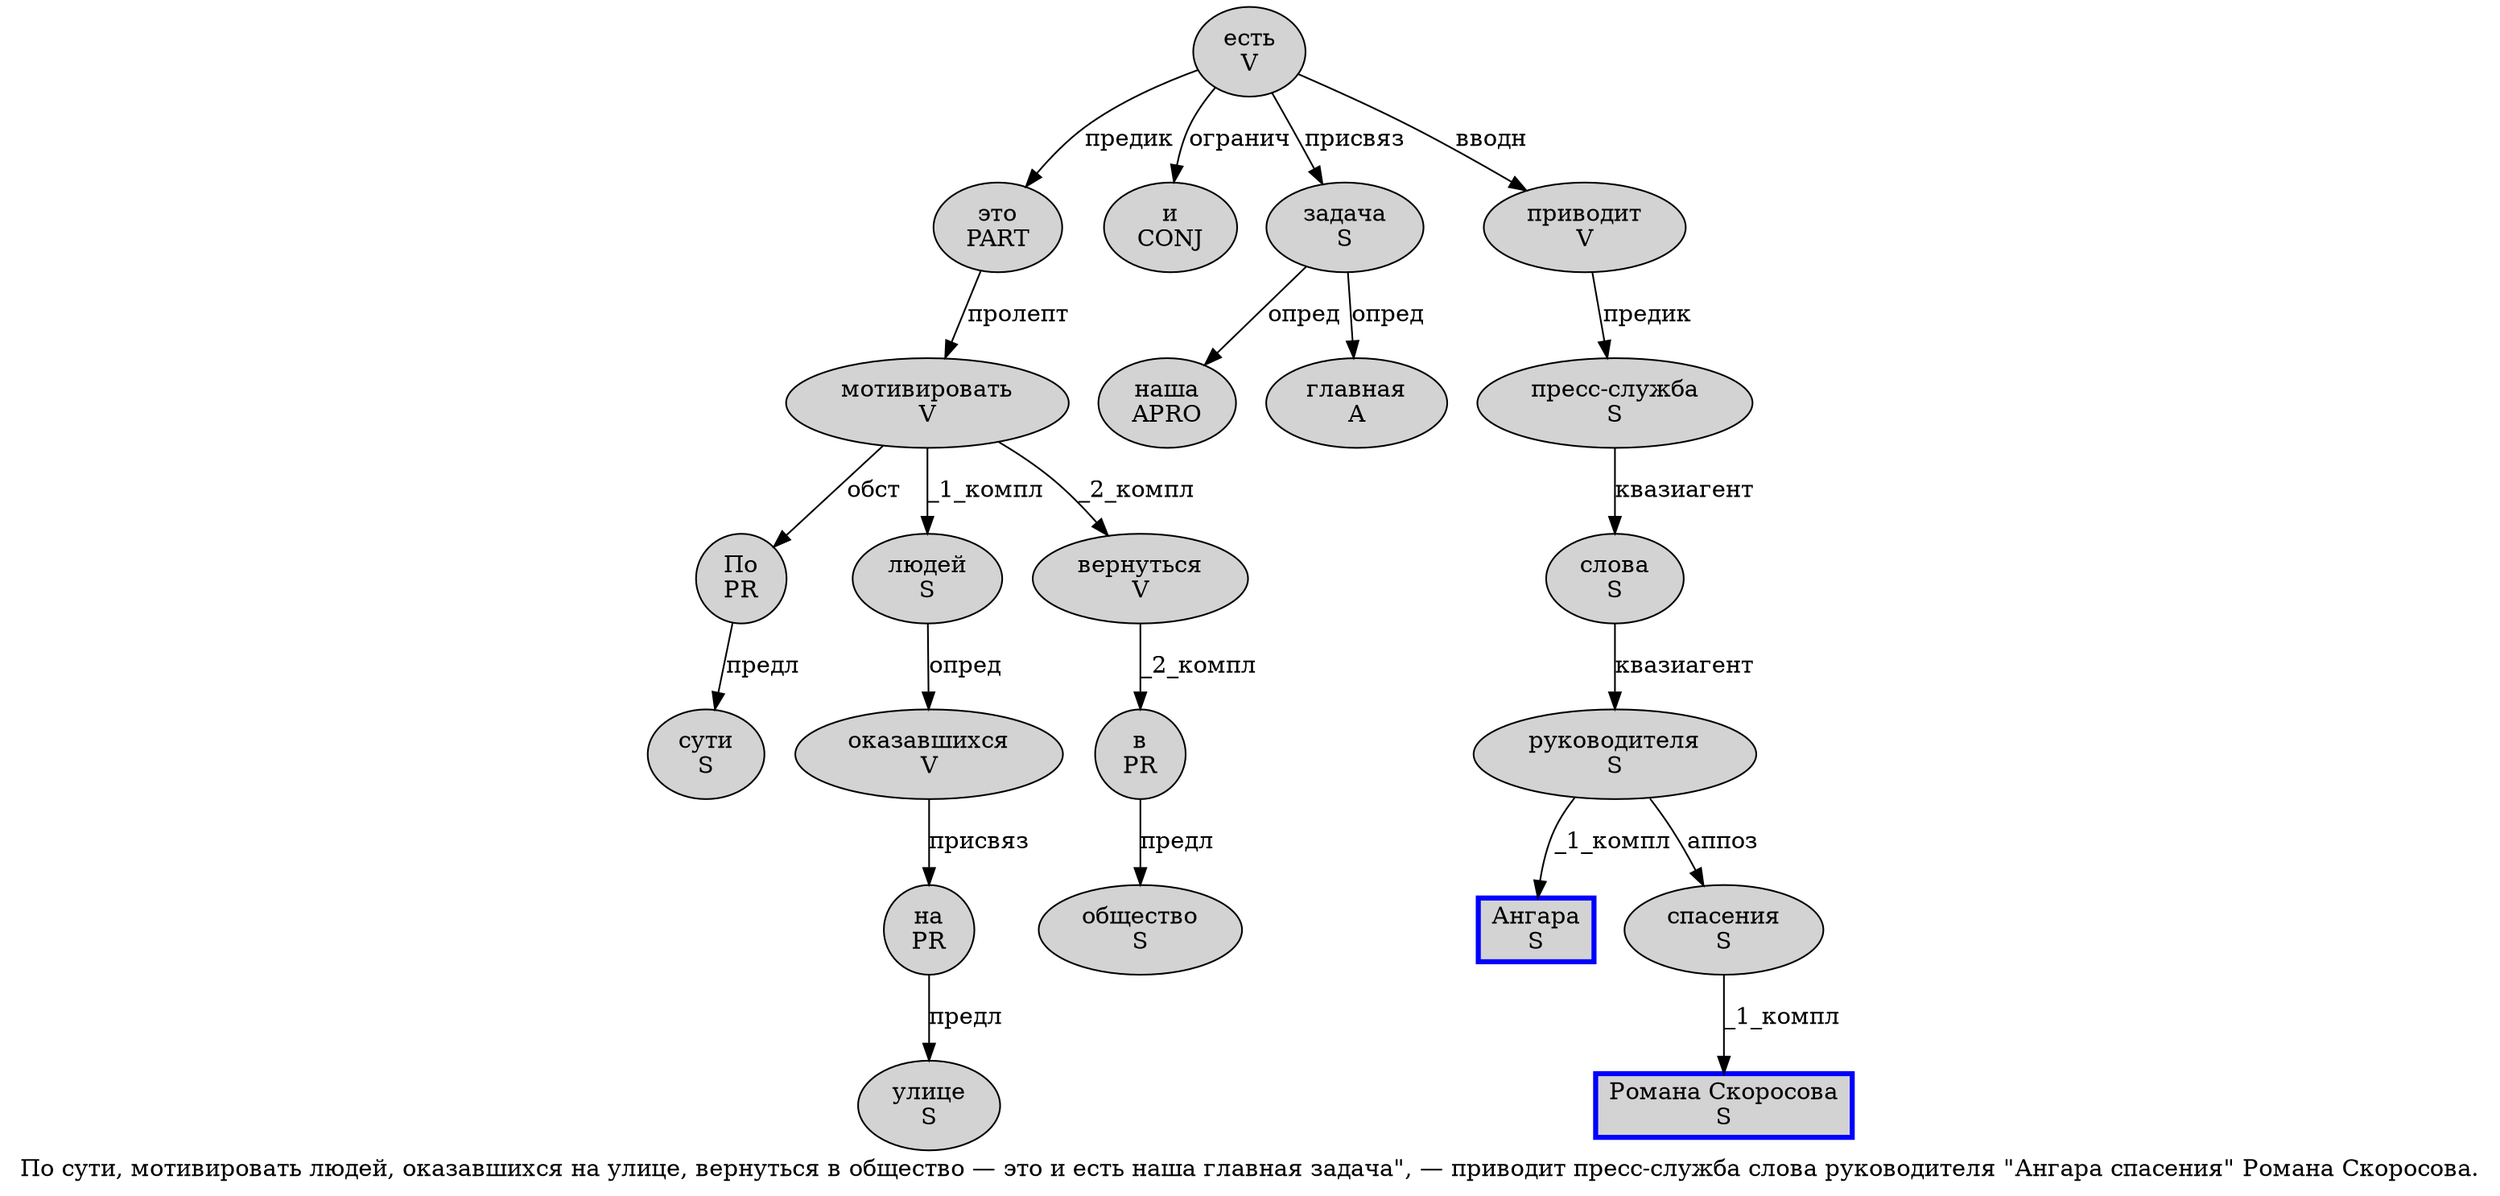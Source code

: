 digraph SENTENCE_1309 {
	graph [label="По сути, мотивировать людей, оказавшихся на улице, вернуться в общество — это и есть наша главная задача\", — приводит пресс-служба слова руководителя \"Ангара спасения\" Романа Скоросова."]
	node [style=filled]
		0 [label="По
PR" color="" fillcolor=lightgray penwidth=1 shape=ellipse]
		1 [label="сути
S" color="" fillcolor=lightgray penwidth=1 shape=ellipse]
		3 [label="мотивировать
V" color="" fillcolor=lightgray penwidth=1 shape=ellipse]
		4 [label="людей
S" color="" fillcolor=lightgray penwidth=1 shape=ellipse]
		6 [label="оказавшихся
V" color="" fillcolor=lightgray penwidth=1 shape=ellipse]
		7 [label="на
PR" color="" fillcolor=lightgray penwidth=1 shape=ellipse]
		8 [label="улице
S" color="" fillcolor=lightgray penwidth=1 shape=ellipse]
		10 [label="вернуться
V" color="" fillcolor=lightgray penwidth=1 shape=ellipse]
		11 [label="в
PR" color="" fillcolor=lightgray penwidth=1 shape=ellipse]
		12 [label="общество
S" color="" fillcolor=lightgray penwidth=1 shape=ellipse]
		14 [label="это
PART" color="" fillcolor=lightgray penwidth=1 shape=ellipse]
		15 [label="и
CONJ" color="" fillcolor=lightgray penwidth=1 shape=ellipse]
		16 [label="есть
V" color="" fillcolor=lightgray penwidth=1 shape=ellipse]
		17 [label="наша
APRO" color="" fillcolor=lightgray penwidth=1 shape=ellipse]
		18 [label="главная
A" color="" fillcolor=lightgray penwidth=1 shape=ellipse]
		19 [label="задача
S" color="" fillcolor=lightgray penwidth=1 shape=ellipse]
		23 [label="приводит
V" color="" fillcolor=lightgray penwidth=1 shape=ellipse]
		24 [label="пресс-служба
S" color="" fillcolor=lightgray penwidth=1 shape=ellipse]
		25 [label="слова
S" color="" fillcolor=lightgray penwidth=1 shape=ellipse]
		26 [label="руководителя
S" color="" fillcolor=lightgray penwidth=1 shape=ellipse]
		28 [label="Ангара
S" color=blue fillcolor=lightgray penwidth=3 shape=box]
		29 [label="спасения
S" color="" fillcolor=lightgray penwidth=1 shape=ellipse]
		31 [label="Романа Скоросова
S" color=blue fillcolor=lightgray penwidth=3 shape=box]
			25 -> 26 [label="квазиагент"]
			23 -> 24 [label="предик"]
			6 -> 7 [label="присвяз"]
			10 -> 11 [label="_2_компл"]
			26 -> 28 [label="_1_компл"]
			26 -> 29 [label="аппоз"]
			0 -> 1 [label="предл"]
			3 -> 0 [label="обст"]
			3 -> 4 [label="_1_компл"]
			3 -> 10 [label="_2_компл"]
			19 -> 17 [label="опред"]
			19 -> 18 [label="опред"]
			7 -> 8 [label="предл"]
			16 -> 14 [label="предик"]
			16 -> 15 [label="огранич"]
			16 -> 19 [label="присвяз"]
			16 -> 23 [label="вводн"]
			24 -> 25 [label="квазиагент"]
			29 -> 31 [label="_1_компл"]
			14 -> 3 [label="пролепт"]
			4 -> 6 [label="опред"]
			11 -> 12 [label="предл"]
}